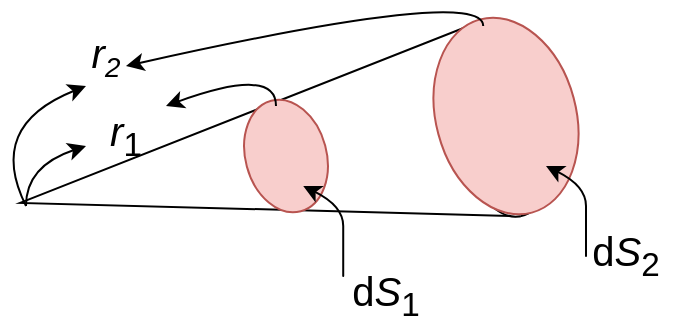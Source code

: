 <mxfile version="24.8.6">
  <diagram name="Page-1" id="vyYTy78GMfVn04K5CFpW">
    <mxGraphModel dx="954" dy="699" grid="1" gridSize="10" guides="1" tooltips="1" connect="1" arrows="1" fold="1" page="1" pageScale="1" pageWidth="850" pageHeight="1100" math="0" shadow="0">
      <root>
        <mxCell id="0" />
        <mxCell id="1" parent="0" />
        <mxCell id="szXnB6LLasEgux_v4aL4-6" value="" style="verticalLabelPosition=bottom;verticalAlign=top;html=1;shape=mxgraph.basic.cone;rotation=-100;" vertex="1" parent="1">
          <mxGeometry x="300" y="120" width="100" height="270" as="geometry" />
        </mxCell>
        <mxCell id="szXnB6LLasEgux_v4aL4-7" value="" style="ellipse;whiteSpace=wrap;html=1;rotation=75;fillColor=#f8cecc;strokeColor=#b85450;" vertex="1" parent="1">
          <mxGeometry x="321.39" y="234.72" width="57.22" height="40.55" as="geometry" />
        </mxCell>
        <mxCell id="szXnB6LLasEgux_v4aL4-8" value="" style="ellipse;whiteSpace=wrap;html=1;rotation=75;fillColor=#f8cecc;strokeColor=#b85450;" vertex="1" parent="1">
          <mxGeometry x="410" y="200" width="100" height="70" as="geometry" />
        </mxCell>
        <mxCell id="szXnB6LLasEgux_v4aL4-9" value="" style="curved=1;endArrow=classic;html=1;rounded=0;" edge="1" parent="1">
          <mxGeometry width="50" height="50" relative="1" as="geometry">
            <mxPoint x="378.61" y="310" as="sourcePoint" />
            <mxPoint x="358.61" y="270" as="targetPoint" />
            <Array as="points">
              <mxPoint x="378.61" y="320" />
              <mxPoint x="378.61" y="300" />
              <mxPoint x="378.61" y="280" />
            </Array>
          </mxGeometry>
        </mxCell>
        <mxCell id="szXnB6LLasEgux_v4aL4-10" value="" style="curved=1;endArrow=classic;html=1;rounded=0;" edge="1" parent="1">
          <mxGeometry width="50" height="50" relative="1" as="geometry">
            <mxPoint x="500" y="300" as="sourcePoint" />
            <mxPoint x="480" y="260" as="targetPoint" />
            <Array as="points">
              <mxPoint x="500" y="310" />
              <mxPoint x="500" y="290" />
              <mxPoint x="500" y="270" />
            </Array>
          </mxGeometry>
        </mxCell>
        <mxCell id="szXnB6LLasEgux_v4aL4-14" value="" style="curved=1;endArrow=classic;html=1;rounded=0;" edge="1" parent="1">
          <mxGeometry width="50" height="50" relative="1" as="geometry">
            <mxPoint x="345" y="230" as="sourcePoint" />
            <mxPoint x="290" y="230" as="targetPoint" />
            <Array as="points">
              <mxPoint x="345" y="210" />
            </Array>
          </mxGeometry>
        </mxCell>
        <mxCell id="szXnB6LLasEgux_v4aL4-16" value="" style="curved=1;endArrow=classic;html=1;rounded=0;" edge="1" parent="1">
          <mxGeometry width="50" height="50" relative="1" as="geometry">
            <mxPoint x="220" y="280" as="sourcePoint" />
            <mxPoint x="250" y="220" as="targetPoint" />
            <Array as="points">
              <mxPoint x="200" y="240" />
            </Array>
          </mxGeometry>
        </mxCell>
        <mxCell id="szXnB6LLasEgux_v4aL4-17" value="" style="curved=1;endArrow=classic;html=1;rounded=0;" edge="1" parent="1">
          <mxGeometry width="50" height="50" relative="1" as="geometry">
            <mxPoint x="220" y="280" as="sourcePoint" />
            <mxPoint x="250" y="250" as="targetPoint" />
            <Array as="points">
              <mxPoint x="220" y="260" />
            </Array>
          </mxGeometry>
        </mxCell>
        <mxCell id="szXnB6LLasEgux_v4aL4-18" value="" style="curved=1;endArrow=classic;html=1;rounded=0;" edge="1" parent="1">
          <mxGeometry width="50" height="50" relative="1" as="geometry">
            <mxPoint x="448.61" y="190" as="sourcePoint" />
            <mxPoint x="270" y="210" as="targetPoint" />
            <Array as="points">
              <mxPoint x="448.61" y="170" />
            </Array>
          </mxGeometry>
        </mxCell>
        <mxCell id="szXnB6LLasEgux_v4aL4-19" value="&lt;font style=&quot;font-size: 20px;&quot;&gt;&lt;i&gt;r&lt;/i&gt;&lt;sub&gt;1&lt;/sub&gt;&lt;/font&gt;" style="text;html=1;align=center;verticalAlign=middle;whiteSpace=wrap;rounded=0;" vertex="1" parent="1">
          <mxGeometry x="240" y="230" width="60" height="30" as="geometry" />
        </mxCell>
        <mxCell id="szXnB6LLasEgux_v4aL4-20" value="&lt;font style=&quot;&quot;&gt;&lt;i style=&quot;&quot;&gt;&lt;span style=&quot;font-size: 20px;&quot;&gt;r&lt;/span&gt;&lt;span style=&quot;font-size: 16.667px;&quot;&gt;&lt;sub&gt;2&lt;/sub&gt;&lt;/span&gt;&lt;/i&gt;&lt;/font&gt;" style="text;html=1;align=center;verticalAlign=middle;whiteSpace=wrap;rounded=0;" vertex="1" parent="1">
          <mxGeometry x="230" y="190" width="60" height="30" as="geometry" />
        </mxCell>
        <mxCell id="szXnB6LLasEgux_v4aL4-21" value="&lt;font style=&quot;font-size: 20px;&quot;&gt;d&lt;i&gt;S&lt;/i&gt;&lt;sub&gt;1&lt;/sub&gt;&lt;/font&gt;" style="text;html=1;align=center;verticalAlign=middle;whiteSpace=wrap;rounded=0;" vertex="1" parent="1">
          <mxGeometry x="370" y="310" width="60" height="30" as="geometry" />
        </mxCell>
        <mxCell id="szXnB6LLasEgux_v4aL4-22" value="&lt;font style=&quot;font-size: 20px;&quot;&gt;d&lt;i&gt;S&lt;/i&gt;&lt;sub&gt;2&lt;/sub&gt;&lt;/font&gt;" style="text;html=1;align=center;verticalAlign=middle;whiteSpace=wrap;rounded=0;" vertex="1" parent="1">
          <mxGeometry x="490" y="290" width="60" height="30" as="geometry" />
        </mxCell>
      </root>
    </mxGraphModel>
  </diagram>
</mxfile>
